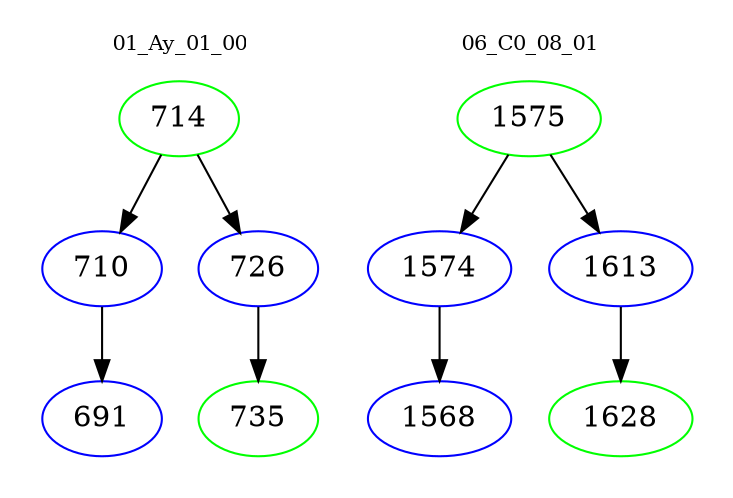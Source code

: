 digraph{
subgraph cluster_0 {
color = white
label = "01_Ay_01_00";
fontsize=10;
T0_714 [label="714", color="green"]
T0_714 -> T0_710 [color="black"]
T0_710 [label="710", color="blue"]
T0_710 -> T0_691 [color="black"]
T0_691 [label="691", color="blue"]
T0_714 -> T0_726 [color="black"]
T0_726 [label="726", color="blue"]
T0_726 -> T0_735 [color="black"]
T0_735 [label="735", color="green"]
}
subgraph cluster_1 {
color = white
label = "06_C0_08_01";
fontsize=10;
T1_1575 [label="1575", color="green"]
T1_1575 -> T1_1574 [color="black"]
T1_1574 [label="1574", color="blue"]
T1_1574 -> T1_1568 [color="black"]
T1_1568 [label="1568", color="blue"]
T1_1575 -> T1_1613 [color="black"]
T1_1613 [label="1613", color="blue"]
T1_1613 -> T1_1628 [color="black"]
T1_1628 [label="1628", color="green"]
}
}
